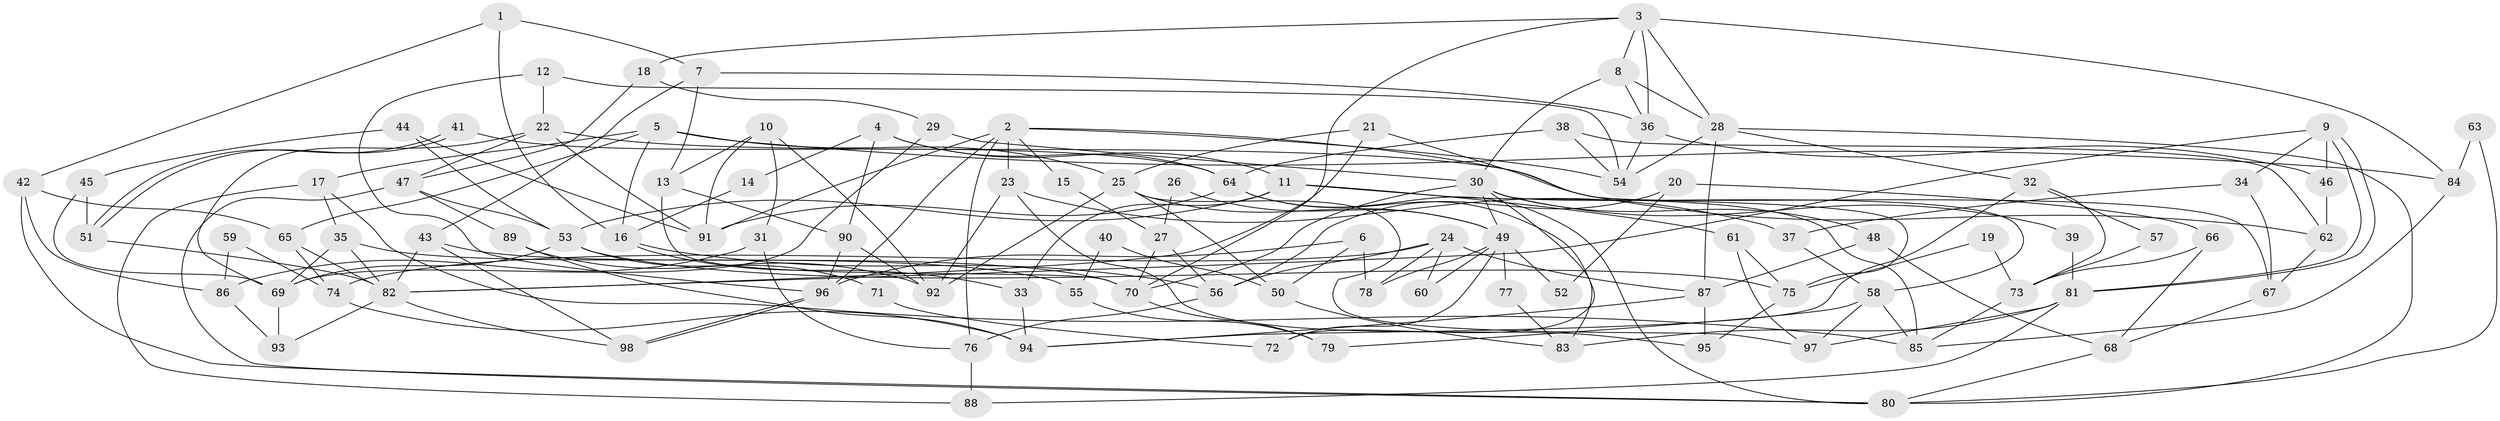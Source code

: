 // Generated by graph-tools (version 1.1) at 2025/26/03/09/25 03:26:16]
// undirected, 98 vertices, 196 edges
graph export_dot {
graph [start="1"]
  node [color=gray90,style=filled];
  1;
  2;
  3;
  4;
  5;
  6;
  7;
  8;
  9;
  10;
  11;
  12;
  13;
  14;
  15;
  16;
  17;
  18;
  19;
  20;
  21;
  22;
  23;
  24;
  25;
  26;
  27;
  28;
  29;
  30;
  31;
  32;
  33;
  34;
  35;
  36;
  37;
  38;
  39;
  40;
  41;
  42;
  43;
  44;
  45;
  46;
  47;
  48;
  49;
  50;
  51;
  52;
  53;
  54;
  55;
  56;
  57;
  58;
  59;
  60;
  61;
  62;
  63;
  64;
  65;
  66;
  67;
  68;
  69;
  70;
  71;
  72;
  73;
  74;
  75;
  76;
  77;
  78;
  79;
  80;
  81;
  82;
  83;
  84;
  85;
  86;
  87;
  88;
  89;
  90;
  91;
  92;
  93;
  94;
  95;
  96;
  97;
  98;
  1 -- 7;
  1 -- 42;
  1 -- 16;
  2 -- 54;
  2 -- 67;
  2 -- 15;
  2 -- 23;
  2 -- 76;
  2 -- 91;
  2 -- 96;
  3 -- 36;
  3 -- 18;
  3 -- 8;
  3 -- 28;
  3 -- 70;
  3 -- 84;
  4 -- 64;
  4 -- 90;
  4 -- 11;
  4 -- 14;
  5 -- 84;
  5 -- 16;
  5 -- 17;
  5 -- 25;
  5 -- 65;
  6 -- 96;
  6 -- 78;
  6 -- 50;
  7 -- 36;
  7 -- 13;
  7 -- 43;
  8 -- 28;
  8 -- 30;
  8 -- 36;
  9 -- 81;
  9 -- 81;
  9 -- 82;
  9 -- 34;
  9 -- 46;
  10 -- 91;
  10 -- 92;
  10 -- 13;
  10 -- 31;
  11 -- 53;
  11 -- 33;
  11 -- 61;
  11 -- 85;
  12 -- 96;
  12 -- 54;
  12 -- 22;
  13 -- 70;
  13 -- 90;
  14 -- 16;
  15 -- 27;
  16 -- 33;
  16 -- 56;
  17 -- 35;
  17 -- 85;
  17 -- 88;
  18 -- 29;
  18 -- 47;
  19 -- 73;
  19 -- 75;
  20 -- 56;
  20 -- 66;
  20 -- 52;
  21 -- 25;
  21 -- 82;
  21 -- 75;
  22 -- 91;
  22 -- 47;
  22 -- 62;
  22 -- 69;
  23 -- 92;
  23 -- 37;
  23 -- 95;
  24 -- 56;
  24 -- 87;
  24 -- 60;
  24 -- 74;
  24 -- 78;
  25 -- 97;
  25 -- 49;
  25 -- 50;
  25 -- 92;
  26 -- 27;
  26 -- 49;
  27 -- 70;
  27 -- 56;
  28 -- 54;
  28 -- 32;
  28 -- 80;
  28 -- 87;
  29 -- 69;
  29 -- 30;
  30 -- 70;
  30 -- 39;
  30 -- 48;
  30 -- 49;
  30 -- 58;
  30 -- 72;
  31 -- 76;
  31 -- 86;
  32 -- 94;
  32 -- 57;
  32 -- 73;
  33 -- 94;
  34 -- 37;
  34 -- 67;
  35 -- 69;
  35 -- 82;
  35 -- 55;
  36 -- 46;
  36 -- 54;
  37 -- 58;
  38 -- 64;
  38 -- 62;
  38 -- 54;
  39 -- 81;
  40 -- 55;
  40 -- 50;
  41 -- 51;
  41 -- 51;
  41 -- 64;
  42 -- 65;
  42 -- 86;
  42 -- 80;
  43 -- 98;
  43 -- 70;
  43 -- 82;
  44 -- 53;
  44 -- 91;
  44 -- 45;
  45 -- 51;
  45 -- 69;
  46 -- 62;
  47 -- 80;
  47 -- 53;
  47 -- 89;
  48 -- 87;
  48 -- 68;
  49 -- 52;
  49 -- 60;
  49 -- 72;
  49 -- 77;
  49 -- 78;
  50 -- 83;
  51 -- 82;
  53 -- 69;
  53 -- 71;
  53 -- 75;
  55 -- 79;
  56 -- 76;
  57 -- 73;
  58 -- 85;
  58 -- 79;
  58 -- 97;
  59 -- 86;
  59 -- 74;
  61 -- 75;
  61 -- 97;
  62 -- 67;
  63 -- 80;
  63 -- 84;
  64 -- 83;
  64 -- 80;
  64 -- 91;
  65 -- 74;
  65 -- 82;
  66 -- 73;
  66 -- 68;
  67 -- 68;
  68 -- 80;
  69 -- 93;
  70 -- 79;
  71 -- 72;
  73 -- 85;
  74 -- 94;
  75 -- 95;
  76 -- 88;
  77 -- 83;
  81 -- 97;
  81 -- 83;
  81 -- 88;
  82 -- 93;
  82 -- 98;
  84 -- 85;
  86 -- 93;
  87 -- 95;
  87 -- 94;
  89 -- 92;
  89 -- 94;
  90 -- 96;
  90 -- 92;
  96 -- 98;
  96 -- 98;
}
